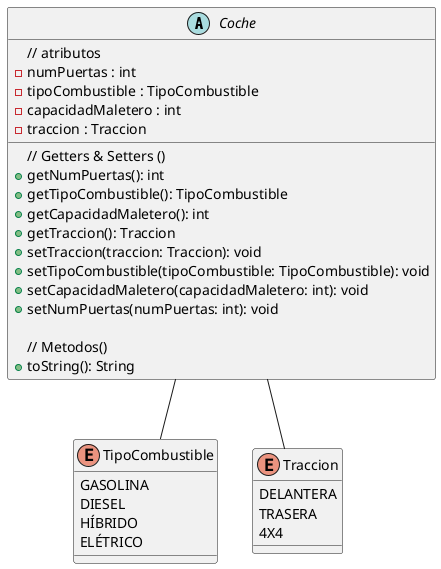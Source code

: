 @startuml
abstract class Coche{
// atributos
- numPuertas : int
- tipoCombustible : TipoCombustible
- capacidadMaletero : int
- traccion : Traccion

// Getters & Setters ()
+ getNumPuertas(): int
+ getTipoCombustible(): TipoCombustible
+ getCapacidadMaletero(): int
+ getTraccion(): Traccion
+ setTraccion(traccion: Traccion): void
+ setTipoCombustible(tipoCombustible: TipoCombustible): void
+ setCapacidadMaletero(capacidadMaletero: int): void
+ setNumPuertas(numPuertas: int): void

// Metodos()
  + toString(): String
}


Coche -- TipoCombustible
Coche -- Traccion

enum TipoCombustible{
GASOLINA
DIESEL
HÍBRIDO
ELÉTRICO
}

enum Traccion {
DELANTERA
TRASERA
4X4
}
@enduml